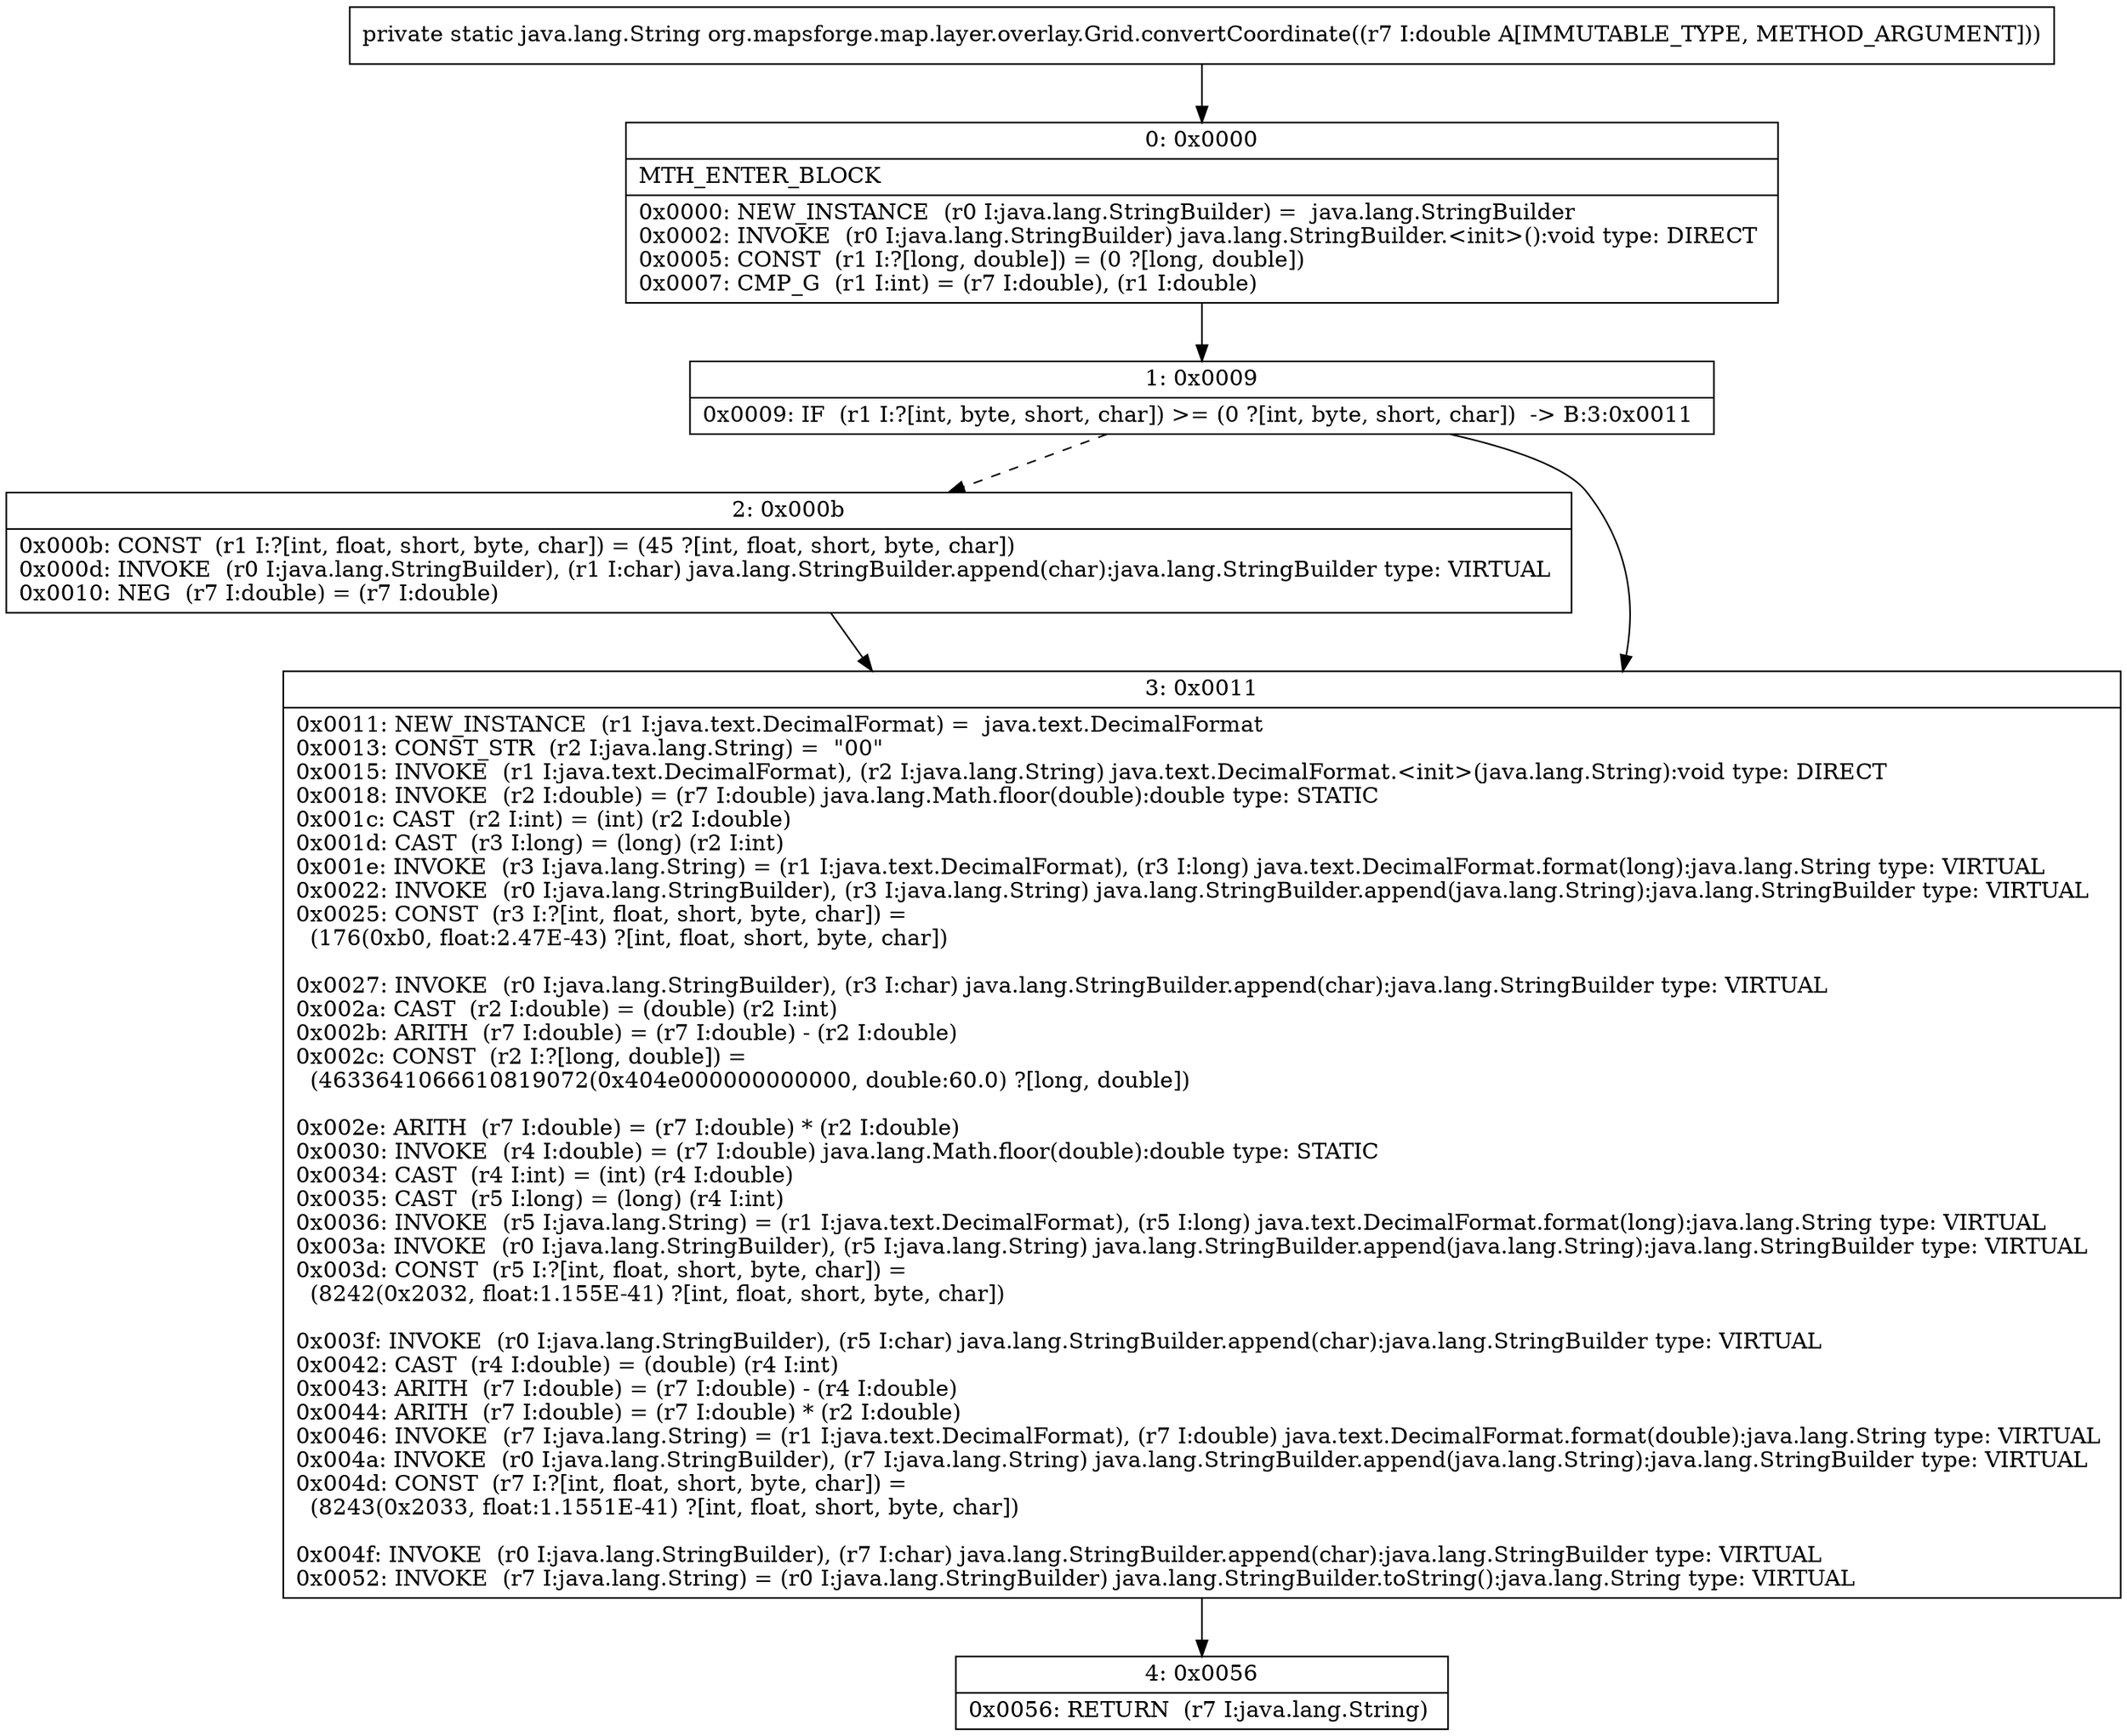 digraph "CFG fororg.mapsforge.map.layer.overlay.Grid.convertCoordinate(D)Ljava\/lang\/String;" {
Node_0 [shape=record,label="{0\:\ 0x0000|MTH_ENTER_BLOCK\l|0x0000: NEW_INSTANCE  (r0 I:java.lang.StringBuilder) =  java.lang.StringBuilder \l0x0002: INVOKE  (r0 I:java.lang.StringBuilder) java.lang.StringBuilder.\<init\>():void type: DIRECT \l0x0005: CONST  (r1 I:?[long, double]) = (0 ?[long, double]) \l0x0007: CMP_G  (r1 I:int) = (r7 I:double), (r1 I:double) \l}"];
Node_1 [shape=record,label="{1\:\ 0x0009|0x0009: IF  (r1 I:?[int, byte, short, char]) \>= (0 ?[int, byte, short, char])  \-\> B:3:0x0011 \l}"];
Node_2 [shape=record,label="{2\:\ 0x000b|0x000b: CONST  (r1 I:?[int, float, short, byte, char]) = (45 ?[int, float, short, byte, char]) \l0x000d: INVOKE  (r0 I:java.lang.StringBuilder), (r1 I:char) java.lang.StringBuilder.append(char):java.lang.StringBuilder type: VIRTUAL \l0x0010: NEG  (r7 I:double) = (r7 I:double) \l}"];
Node_3 [shape=record,label="{3\:\ 0x0011|0x0011: NEW_INSTANCE  (r1 I:java.text.DecimalFormat) =  java.text.DecimalFormat \l0x0013: CONST_STR  (r2 I:java.lang.String) =  \"00\" \l0x0015: INVOKE  (r1 I:java.text.DecimalFormat), (r2 I:java.lang.String) java.text.DecimalFormat.\<init\>(java.lang.String):void type: DIRECT \l0x0018: INVOKE  (r2 I:double) = (r7 I:double) java.lang.Math.floor(double):double type: STATIC \l0x001c: CAST  (r2 I:int) = (int) (r2 I:double) \l0x001d: CAST  (r3 I:long) = (long) (r2 I:int) \l0x001e: INVOKE  (r3 I:java.lang.String) = (r1 I:java.text.DecimalFormat), (r3 I:long) java.text.DecimalFormat.format(long):java.lang.String type: VIRTUAL \l0x0022: INVOKE  (r0 I:java.lang.StringBuilder), (r3 I:java.lang.String) java.lang.StringBuilder.append(java.lang.String):java.lang.StringBuilder type: VIRTUAL \l0x0025: CONST  (r3 I:?[int, float, short, byte, char]) = \l  (176(0xb0, float:2.47E\-43) ?[int, float, short, byte, char])\l \l0x0027: INVOKE  (r0 I:java.lang.StringBuilder), (r3 I:char) java.lang.StringBuilder.append(char):java.lang.StringBuilder type: VIRTUAL \l0x002a: CAST  (r2 I:double) = (double) (r2 I:int) \l0x002b: ARITH  (r7 I:double) = (r7 I:double) \- (r2 I:double) \l0x002c: CONST  (r2 I:?[long, double]) = \l  (4633641066610819072(0x404e000000000000, double:60.0) ?[long, double])\l \l0x002e: ARITH  (r7 I:double) = (r7 I:double) * (r2 I:double) \l0x0030: INVOKE  (r4 I:double) = (r7 I:double) java.lang.Math.floor(double):double type: STATIC \l0x0034: CAST  (r4 I:int) = (int) (r4 I:double) \l0x0035: CAST  (r5 I:long) = (long) (r4 I:int) \l0x0036: INVOKE  (r5 I:java.lang.String) = (r1 I:java.text.DecimalFormat), (r5 I:long) java.text.DecimalFormat.format(long):java.lang.String type: VIRTUAL \l0x003a: INVOKE  (r0 I:java.lang.StringBuilder), (r5 I:java.lang.String) java.lang.StringBuilder.append(java.lang.String):java.lang.StringBuilder type: VIRTUAL \l0x003d: CONST  (r5 I:?[int, float, short, byte, char]) = \l  (8242(0x2032, float:1.155E\-41) ?[int, float, short, byte, char])\l \l0x003f: INVOKE  (r0 I:java.lang.StringBuilder), (r5 I:char) java.lang.StringBuilder.append(char):java.lang.StringBuilder type: VIRTUAL \l0x0042: CAST  (r4 I:double) = (double) (r4 I:int) \l0x0043: ARITH  (r7 I:double) = (r7 I:double) \- (r4 I:double) \l0x0044: ARITH  (r7 I:double) = (r7 I:double) * (r2 I:double) \l0x0046: INVOKE  (r7 I:java.lang.String) = (r1 I:java.text.DecimalFormat), (r7 I:double) java.text.DecimalFormat.format(double):java.lang.String type: VIRTUAL \l0x004a: INVOKE  (r0 I:java.lang.StringBuilder), (r7 I:java.lang.String) java.lang.StringBuilder.append(java.lang.String):java.lang.StringBuilder type: VIRTUAL \l0x004d: CONST  (r7 I:?[int, float, short, byte, char]) = \l  (8243(0x2033, float:1.1551E\-41) ?[int, float, short, byte, char])\l \l0x004f: INVOKE  (r0 I:java.lang.StringBuilder), (r7 I:char) java.lang.StringBuilder.append(char):java.lang.StringBuilder type: VIRTUAL \l0x0052: INVOKE  (r7 I:java.lang.String) = (r0 I:java.lang.StringBuilder) java.lang.StringBuilder.toString():java.lang.String type: VIRTUAL \l}"];
Node_4 [shape=record,label="{4\:\ 0x0056|0x0056: RETURN  (r7 I:java.lang.String) \l}"];
MethodNode[shape=record,label="{private static java.lang.String org.mapsforge.map.layer.overlay.Grid.convertCoordinate((r7 I:double A[IMMUTABLE_TYPE, METHOD_ARGUMENT])) }"];
MethodNode -> Node_0;
Node_0 -> Node_1;
Node_1 -> Node_2[style=dashed];
Node_1 -> Node_3;
Node_2 -> Node_3;
Node_3 -> Node_4;
}

